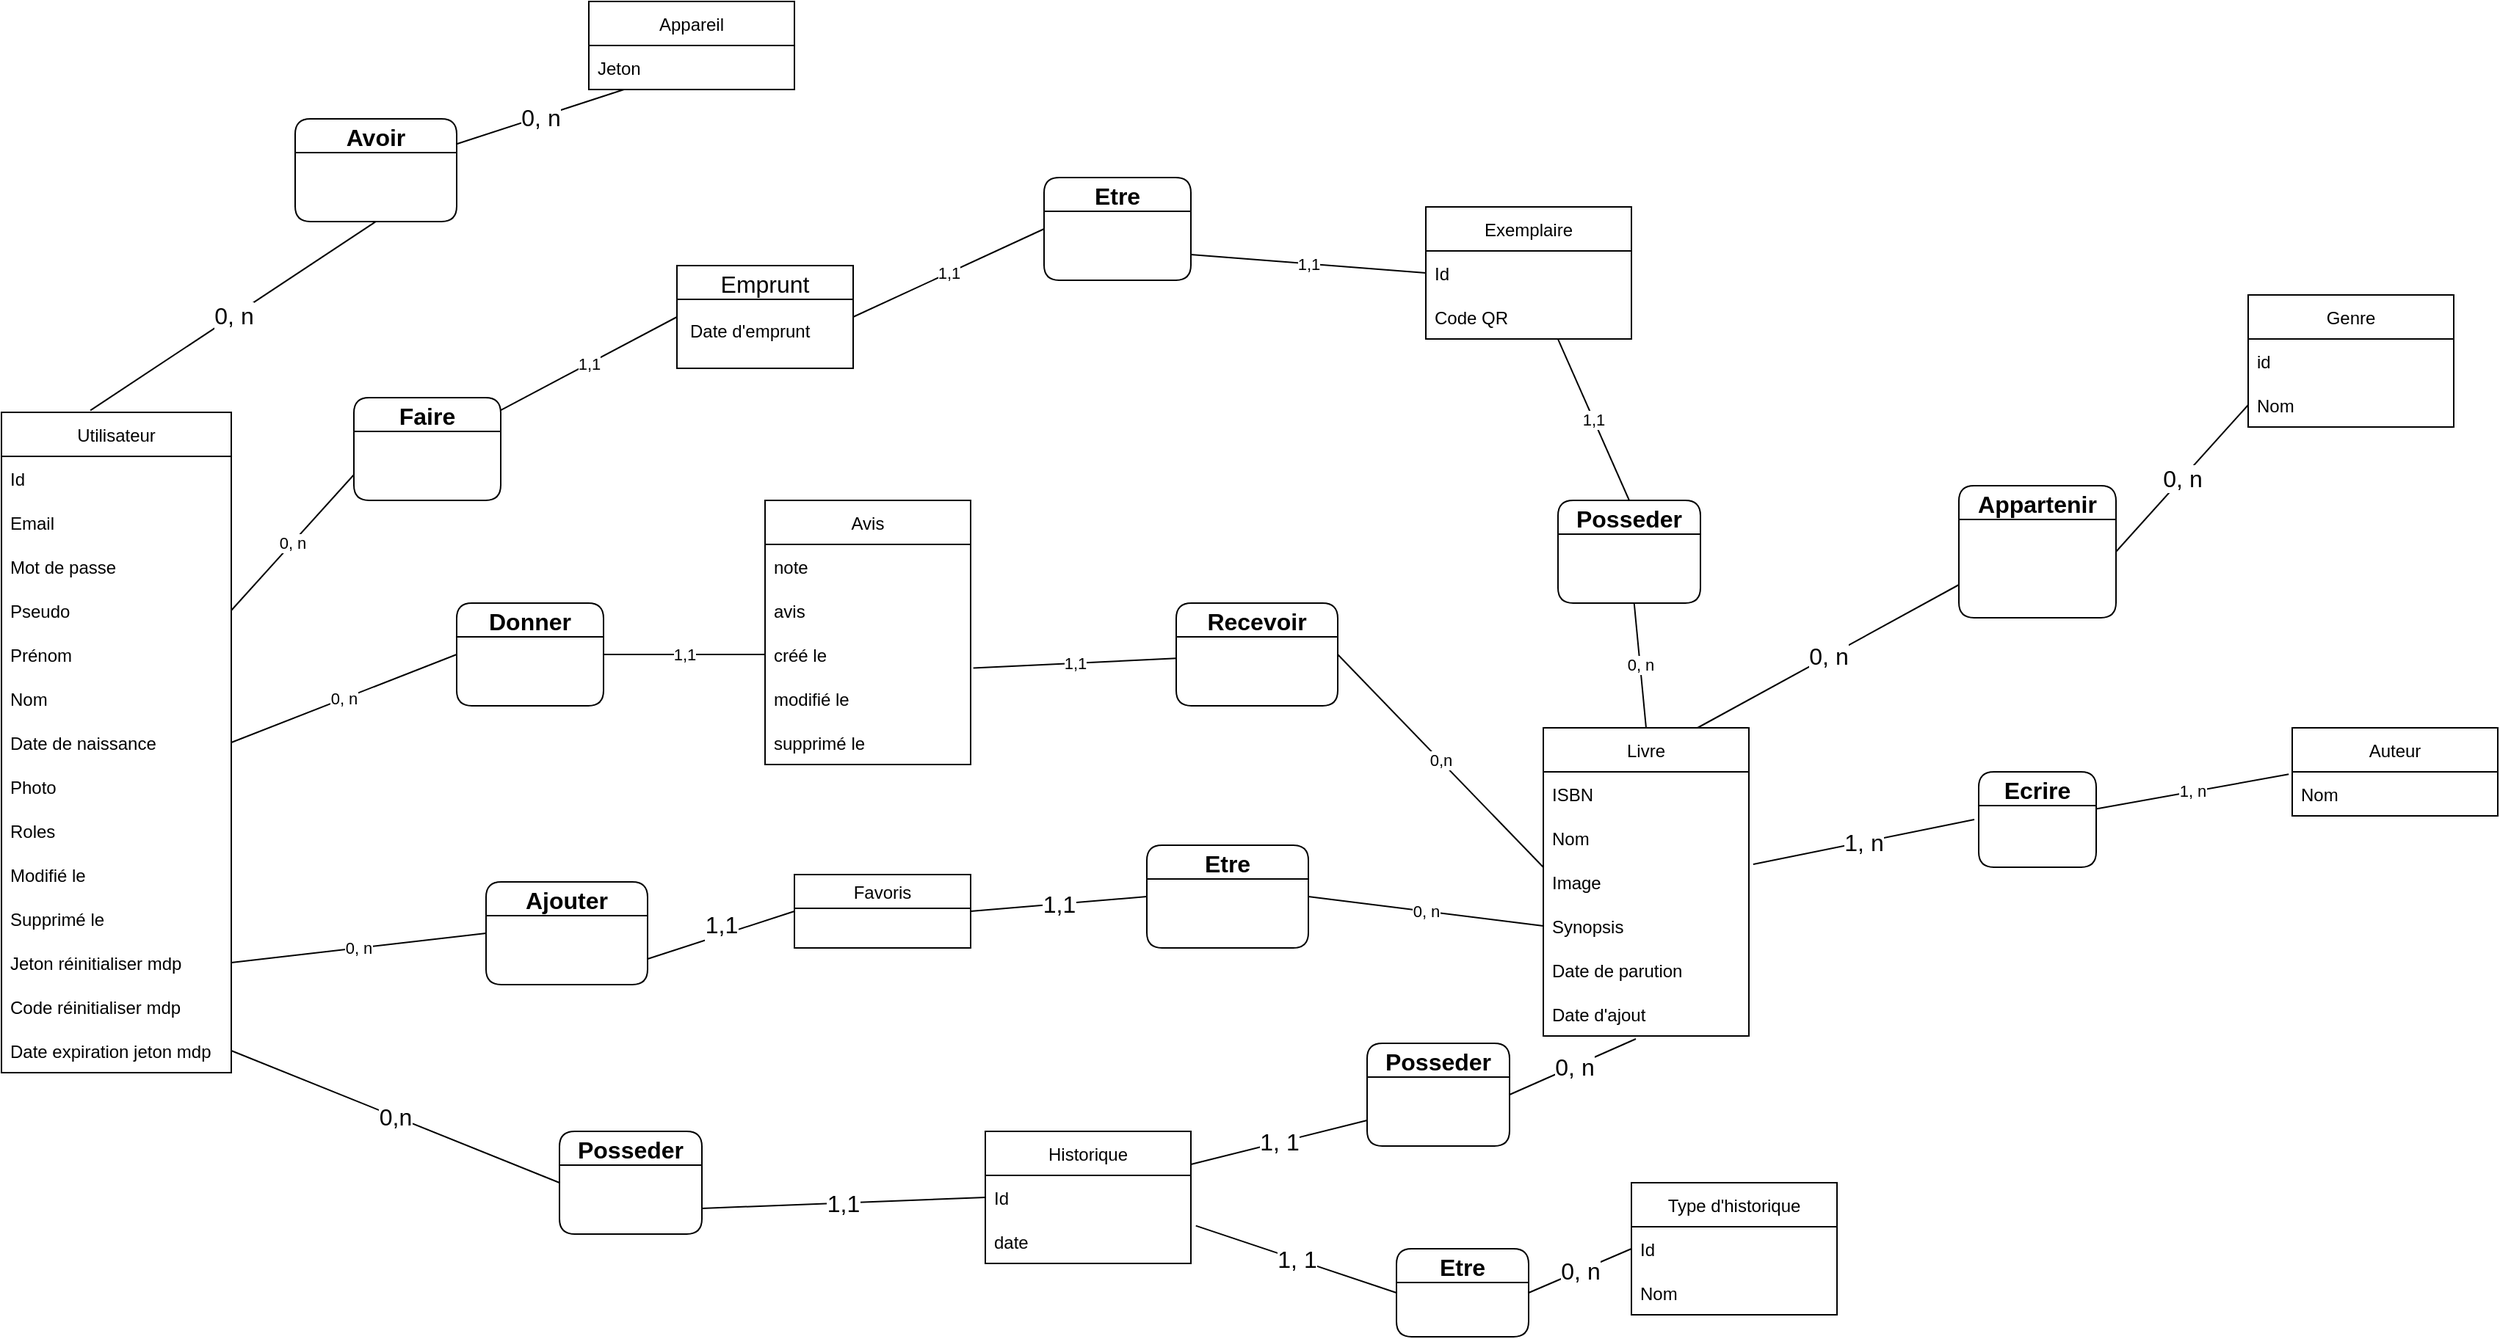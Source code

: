 <mxfile version="20.2.0" type="github">
  <diagram id="dv-ZWWxis_PRo5Uor3_I" name="Page-1">
    <mxGraphModel dx="4080" dy="1308" grid="1" gridSize="10" guides="1" tooltips="1" connect="1" arrows="1" fold="1" page="1" pageScale="1" pageWidth="827" pageHeight="1169" math="0" shadow="0">
      <root>
        <mxCell id="0" />
        <mxCell id="1" parent="0" />
        <mxCell id="2o7B3H9-to9zMrX0VSLG-1" value="Genre" style="swimlane;fontStyle=0;childLayout=stackLayout;horizontal=1;startSize=30;horizontalStack=0;resizeParent=1;resizeParentMax=0;resizeLast=0;collapsible=1;marginBottom=0;" parent="1" vertex="1">
          <mxGeometry x="-60" y="290" width="140" height="90" as="geometry" />
        </mxCell>
        <mxCell id="2o7B3H9-to9zMrX0VSLG-2" value="id " style="text;strokeColor=none;fillColor=none;align=left;verticalAlign=middle;spacingLeft=4;spacingRight=4;overflow=hidden;points=[[0,0.5],[1,0.5]];portConstraint=eastwest;rotatable=0;" parent="2o7B3H9-to9zMrX0VSLG-1" vertex="1">
          <mxGeometry y="30" width="140" height="30" as="geometry" />
        </mxCell>
        <mxCell id="T_h6vyVEXScnmZl6wbG_-13" value="Nom" style="text;strokeColor=none;fillColor=none;align=left;verticalAlign=middle;spacingLeft=4;spacingRight=4;overflow=hidden;points=[[0,0.5],[1,0.5]];portConstraint=eastwest;rotatable=0;" parent="2o7B3H9-to9zMrX0VSLG-1" vertex="1">
          <mxGeometry y="60" width="140" height="30" as="geometry" />
        </mxCell>
        <mxCell id="2o7B3H9-to9zMrX0VSLG-114" value="0, n" style="edgeStyle=none;rounded=0;orthogonalLoop=1;jettySize=auto;html=1;exitX=0.75;exitY=0;exitDx=0;exitDy=0;entryX=0;entryY=0.75;entryDx=0;entryDy=0;fontSize=16;endArrow=none;endFill=0;" parent="1" source="2o7B3H9-to9zMrX0VSLG-17" target="2o7B3H9-to9zMrX0VSLG-121" edge="1">
          <mxGeometry relative="1" as="geometry">
            <mxPoint x="-526.68" y="449.88" as="targetPoint" />
          </mxGeometry>
        </mxCell>
        <mxCell id="imn4gwWMJBnye5NbTFSh-4" value="1, n" style="rounded=0;orthogonalLoop=1;jettySize=auto;html=1;exitX=1.021;exitY=0.1;exitDx=0;exitDy=0;endArrow=none;endFill=0;entryX=0;entryY=0.5;entryDx=0;entryDy=0;fontSize=16;exitPerimeter=0;" parent="1" source="2o7B3H9-to9zMrX0VSLG-20" edge="1">
          <mxGeometry relative="1" as="geometry">
            <mxPoint x="-246.5" y="647.5" as="targetPoint" />
            <mxPoint x="-393" y="675" as="sourcePoint" />
            <Array as="points" />
          </mxGeometry>
        </mxCell>
        <mxCell id="2o7B3H9-to9zMrX0VSLG-17" value="Livre" style="swimlane;fontStyle=0;childLayout=stackLayout;horizontal=1;startSize=30;horizontalStack=0;resizeParent=1;resizeParentMax=0;resizeLast=0;collapsible=1;marginBottom=0;" parent="1" vertex="1">
          <mxGeometry x="-540" y="585" width="140" height="210" as="geometry" />
        </mxCell>
        <mxCell id="2o7B3H9-to9zMrX0VSLG-18" value="ISBN" style="text;strokeColor=none;fillColor=none;align=left;verticalAlign=middle;spacingLeft=4;spacingRight=4;overflow=hidden;points=[[0,0.5],[1,0.5]];portConstraint=eastwest;rotatable=0;" parent="2o7B3H9-to9zMrX0VSLG-17" vertex="1">
          <mxGeometry y="30" width="140" height="30" as="geometry" />
        </mxCell>
        <mxCell id="2o7B3H9-to9zMrX0VSLG-19" value="Nom" style="text;strokeColor=none;fillColor=none;align=left;verticalAlign=middle;spacingLeft=4;spacingRight=4;overflow=hidden;points=[[0,0.5],[1,0.5]];portConstraint=eastwest;rotatable=0;" parent="2o7B3H9-to9zMrX0VSLG-17" vertex="1">
          <mxGeometry y="60" width="140" height="30" as="geometry" />
        </mxCell>
        <mxCell id="2o7B3H9-to9zMrX0VSLG-20" value="Image" style="text;strokeColor=none;fillColor=none;align=left;verticalAlign=middle;spacingLeft=4;spacingRight=4;overflow=hidden;points=[[0,0.5],[1,0.5]];portConstraint=eastwest;rotatable=0;" parent="2o7B3H9-to9zMrX0VSLG-17" vertex="1">
          <mxGeometry y="90" width="140" height="30" as="geometry" />
        </mxCell>
        <mxCell id="T_h6vyVEXScnmZl6wbG_-3" value="Synopsis" style="text;strokeColor=none;fillColor=none;align=left;verticalAlign=middle;spacingLeft=4;spacingRight=4;overflow=hidden;points=[[0,0.5],[1,0.5]];portConstraint=eastwest;rotatable=0;" parent="2o7B3H9-to9zMrX0VSLG-17" vertex="1">
          <mxGeometry y="120" width="140" height="30" as="geometry" />
        </mxCell>
        <mxCell id="wGR3uw71bkjKP6_LWyjd-6" value="Date de parution" style="text;strokeColor=none;fillColor=none;align=left;verticalAlign=middle;spacingLeft=4;spacingRight=4;overflow=hidden;points=[[0,0.5],[1,0.5]];portConstraint=eastwest;rotatable=0;" parent="2o7B3H9-to9zMrX0VSLG-17" vertex="1">
          <mxGeometry y="150" width="140" height="30" as="geometry" />
        </mxCell>
        <mxCell id="imn4gwWMJBnye5NbTFSh-40" value="Date d&#39;ajout" style="text;strokeColor=none;fillColor=none;align=left;verticalAlign=middle;spacingLeft=4;spacingRight=4;overflow=hidden;points=[[0,0.5],[1,0.5]];portConstraint=eastwest;rotatable=0;" parent="2o7B3H9-to9zMrX0VSLG-17" vertex="1">
          <mxGeometry y="180" width="140" height="30" as="geometry" />
        </mxCell>
        <mxCell id="2o7B3H9-to9zMrX0VSLG-95" value="0, n" style="edgeStyle=none;rounded=0;orthogonalLoop=1;jettySize=auto;html=1;fontSize=16;endArrow=none;endFill=0;exitX=0.387;exitY=-0.003;exitDx=0;exitDy=0;exitPerimeter=0;entryX=0.5;entryY=1;entryDx=0;entryDy=0;" parent="1" source="2o7B3H9-to9zMrX0VSLG-25" target="2o7B3H9-to9zMrX0VSLG-126" edge="1">
          <mxGeometry relative="1" as="geometry">
            <mxPoint x="-1133" y="280" as="targetPoint" />
          </mxGeometry>
        </mxCell>
        <mxCell id="2o7B3H9-to9zMrX0VSLG-25" value="Utilisateur" style="swimlane;fontStyle=0;childLayout=stackLayout;horizontal=1;startSize=30;horizontalStack=0;resizeParent=1;resizeParentMax=0;resizeLast=0;collapsible=1;marginBottom=0;" parent="1" vertex="1">
          <mxGeometry x="-1590" y="370" width="156.5" height="450" as="geometry" />
        </mxCell>
        <mxCell id="2o7B3H9-to9zMrX0VSLG-26" value="Id" style="text;strokeColor=none;fillColor=none;align=left;verticalAlign=middle;spacingLeft=4;spacingRight=4;overflow=hidden;points=[[0,0.5],[1,0.5]];portConstraint=eastwest;rotatable=0;" parent="2o7B3H9-to9zMrX0VSLG-25" vertex="1">
          <mxGeometry y="30" width="156.5" height="30" as="geometry" />
        </mxCell>
        <mxCell id="2o7B3H9-to9zMrX0VSLG-27" value="Email" style="text;strokeColor=none;fillColor=none;align=left;verticalAlign=middle;spacingLeft=4;spacingRight=4;overflow=hidden;points=[[0,0.5],[1,0.5]];portConstraint=eastwest;rotatable=0;" parent="2o7B3H9-to9zMrX0VSLG-25" vertex="1">
          <mxGeometry y="60" width="156.5" height="30" as="geometry" />
        </mxCell>
        <mxCell id="2o7B3H9-to9zMrX0VSLG-28" value="Mot de passe" style="text;strokeColor=none;fillColor=none;align=left;verticalAlign=middle;spacingLeft=4;spacingRight=4;overflow=hidden;points=[[0,0.5],[1,0.5]];portConstraint=eastwest;rotatable=0;" parent="2o7B3H9-to9zMrX0VSLG-25" vertex="1">
          <mxGeometry y="90" width="156.5" height="30" as="geometry" />
        </mxCell>
        <mxCell id="2o7B3H9-to9zMrX0VSLG-71" value="Pseudo" style="text;strokeColor=none;fillColor=none;align=left;verticalAlign=middle;spacingLeft=4;spacingRight=4;overflow=hidden;points=[[0,0.5],[1,0.5]];portConstraint=eastwest;rotatable=0;" parent="2o7B3H9-to9zMrX0VSLG-25" vertex="1">
          <mxGeometry y="120" width="156.5" height="30" as="geometry" />
        </mxCell>
        <mxCell id="2o7B3H9-to9zMrX0VSLG-72" value="Prénom" style="text;strokeColor=none;fillColor=none;align=left;verticalAlign=middle;spacingLeft=4;spacingRight=4;overflow=hidden;points=[[0,0.5],[1,0.5]];portConstraint=eastwest;rotatable=0;" parent="2o7B3H9-to9zMrX0VSLG-25" vertex="1">
          <mxGeometry y="150" width="156.5" height="30" as="geometry" />
        </mxCell>
        <mxCell id="2o7B3H9-to9zMrX0VSLG-73" value="Nom" style="text;strokeColor=none;fillColor=none;align=left;verticalAlign=middle;spacingLeft=4;spacingRight=4;overflow=hidden;points=[[0,0.5],[1,0.5]];portConstraint=eastwest;rotatable=0;" parent="2o7B3H9-to9zMrX0VSLG-25" vertex="1">
          <mxGeometry y="180" width="156.5" height="30" as="geometry" />
        </mxCell>
        <mxCell id="2o7B3H9-to9zMrX0VSLG-74" value="Date de naissance" style="text;strokeColor=none;fillColor=none;align=left;verticalAlign=middle;spacingLeft=4;spacingRight=4;overflow=hidden;points=[[0,0.5],[1,0.5]];portConstraint=eastwest;rotatable=0;" parent="2o7B3H9-to9zMrX0VSLG-25" vertex="1">
          <mxGeometry y="210" width="156.5" height="30" as="geometry" />
        </mxCell>
        <mxCell id="2o7B3H9-to9zMrX0VSLG-75" value="Photo" style="text;strokeColor=none;fillColor=none;align=left;verticalAlign=middle;spacingLeft=4;spacingRight=4;overflow=hidden;points=[[0,0.5],[1,0.5]];portConstraint=eastwest;rotatable=0;" parent="2o7B3H9-to9zMrX0VSLG-25" vertex="1">
          <mxGeometry y="240" width="156.5" height="30" as="geometry" />
        </mxCell>
        <mxCell id="2o7B3H9-to9zMrX0VSLG-76" value="Roles" style="text;strokeColor=none;fillColor=none;align=left;verticalAlign=middle;spacingLeft=4;spacingRight=4;overflow=hidden;points=[[0,0.5],[1,0.5]];portConstraint=eastwest;rotatable=0;" parent="2o7B3H9-to9zMrX0VSLG-25" vertex="1">
          <mxGeometry y="270" width="156.5" height="30" as="geometry" />
        </mxCell>
        <mxCell id="2o7B3H9-to9zMrX0VSLG-77" value="Modifié le" style="text;strokeColor=none;fillColor=none;align=left;verticalAlign=middle;spacingLeft=4;spacingRight=4;overflow=hidden;points=[[0,0.5],[1,0.5]];portConstraint=eastwest;rotatable=0;" parent="2o7B3H9-to9zMrX0VSLG-25" vertex="1">
          <mxGeometry y="300" width="156.5" height="30" as="geometry" />
        </mxCell>
        <mxCell id="2o7B3H9-to9zMrX0VSLG-78" value="Supprimé le" style="text;strokeColor=none;fillColor=none;align=left;verticalAlign=middle;spacingLeft=4;spacingRight=4;overflow=hidden;points=[[0,0.5],[1,0.5]];portConstraint=eastwest;rotatable=0;" parent="2o7B3H9-to9zMrX0VSLG-25" vertex="1">
          <mxGeometry y="330" width="156.5" height="30" as="geometry" />
        </mxCell>
        <mxCell id="2o7B3H9-to9zMrX0VSLG-79" value="Jeton réinitialiser mdp" style="text;strokeColor=none;fillColor=none;align=left;verticalAlign=middle;spacingLeft=4;spacingRight=4;overflow=hidden;points=[[0,0.5],[1,0.5]];portConstraint=eastwest;rotatable=0;" parent="2o7B3H9-to9zMrX0VSLG-25" vertex="1">
          <mxGeometry y="360" width="156.5" height="30" as="geometry" />
        </mxCell>
        <mxCell id="2o7B3H9-to9zMrX0VSLG-80" value="Code réinitialiser mdp" style="text;strokeColor=none;fillColor=none;align=left;verticalAlign=middle;spacingLeft=4;spacingRight=4;overflow=hidden;points=[[0,0.5],[1,0.5]];portConstraint=eastwest;rotatable=0;" parent="2o7B3H9-to9zMrX0VSLG-25" vertex="1">
          <mxGeometry y="390" width="156.5" height="30" as="geometry" />
        </mxCell>
        <mxCell id="T_h6vyVEXScnmZl6wbG_-9" value="Date expiration jeton mdp" style="text;strokeColor=none;fillColor=none;align=left;verticalAlign=middle;spacingLeft=4;spacingRight=4;overflow=hidden;points=[[0,0.5],[1,0.5]];portConstraint=eastwest;rotatable=0;" parent="2o7B3H9-to9zMrX0VSLG-25" vertex="1">
          <mxGeometry y="420" width="156.5" height="30" as="geometry" />
        </mxCell>
        <mxCell id="2o7B3H9-to9zMrX0VSLG-87" value="0, n" style="edgeStyle=none;rounded=0;orthogonalLoop=1;jettySize=auto;html=1;exitX=0;exitY=0.5;exitDx=0;exitDy=0;fontSize=16;endArrow=none;endFill=0;entryX=1;entryY=0.5;entryDx=0;entryDy=0;" parent="1" source="2o7B3H9-to9zMrX0VSLG-34" target="2o7B3H9-to9zMrX0VSLG-123" edge="1">
          <mxGeometry relative="1" as="geometry">
            <mxPoint x="-240" y="846" as="targetPoint" />
          </mxGeometry>
        </mxCell>
        <mxCell id="2o7B3H9-to9zMrX0VSLG-33" value="Type d&#39;historique" style="swimlane;fontStyle=0;childLayout=stackLayout;horizontal=1;startSize=30;horizontalStack=0;resizeParent=1;resizeParentMax=0;resizeLast=0;collapsible=1;marginBottom=0;" parent="1" vertex="1">
          <mxGeometry x="-480" y="895" width="140" height="90" as="geometry" />
        </mxCell>
        <mxCell id="2o7B3H9-to9zMrX0VSLG-34" value="Id" style="text;strokeColor=none;fillColor=none;align=left;verticalAlign=middle;spacingLeft=4;spacingRight=4;overflow=hidden;points=[[0,0.5],[1,0.5]];portConstraint=eastwest;rotatable=0;" parent="2o7B3H9-to9zMrX0VSLG-33" vertex="1">
          <mxGeometry y="30" width="140" height="30" as="geometry" />
        </mxCell>
        <mxCell id="T_h6vyVEXScnmZl6wbG_-1" value="Nom" style="text;strokeColor=none;fillColor=none;align=left;verticalAlign=middle;spacingLeft=4;spacingRight=4;overflow=hidden;points=[[0,0.5],[1,0.5]];portConstraint=eastwest;rotatable=0;" parent="2o7B3H9-to9zMrX0VSLG-33" vertex="1">
          <mxGeometry y="60" width="140" height="30" as="geometry" />
        </mxCell>
        <mxCell id="2o7B3H9-to9zMrX0VSLG-113" value="1, 1" style="edgeStyle=none;rounded=0;orthogonalLoop=1;jettySize=auto;html=1;exitX=1;exitY=0.25;exitDx=0;exitDy=0;fontSize=16;endArrow=none;endFill=0;entryX=0;entryY=0.75;entryDx=0;entryDy=0;" parent="1" source="2o7B3H9-to9zMrX0VSLG-37" target="2o7B3H9-to9zMrX0VSLG-122" edge="1">
          <mxGeometry relative="1" as="geometry">
            <mxPoint x="-370" y="910" as="targetPoint" />
          </mxGeometry>
        </mxCell>
        <mxCell id="2o7B3H9-to9zMrX0VSLG-37" value="Historique" style="swimlane;fontStyle=0;childLayout=stackLayout;horizontal=1;startSize=30;horizontalStack=0;resizeParent=1;resizeParentMax=0;resizeLast=0;collapsible=1;marginBottom=0;" parent="1" vertex="1">
          <mxGeometry x="-920" y="860" width="140" height="90" as="geometry" />
        </mxCell>
        <mxCell id="2o7B3H9-to9zMrX0VSLG-38" value="Id" style="text;strokeColor=none;fillColor=none;align=left;verticalAlign=middle;spacingLeft=4;spacingRight=4;overflow=hidden;points=[[0,0.5],[1,0.5]];portConstraint=eastwest;rotatable=0;" parent="2o7B3H9-to9zMrX0VSLG-37" vertex="1">
          <mxGeometry y="30" width="140" height="30" as="geometry" />
        </mxCell>
        <mxCell id="T_h6vyVEXScnmZl6wbG_-2" value="date    " style="text;strokeColor=none;fillColor=none;align=left;verticalAlign=middle;spacingLeft=4;spacingRight=4;overflow=hidden;points=[[0,0.5],[1,0.5]];portConstraint=eastwest;rotatable=0;" parent="2o7B3H9-to9zMrX0VSLG-37" vertex="1">
          <mxGeometry y="60" width="140" height="30" as="geometry" />
        </mxCell>
        <mxCell id="2o7B3H9-to9zMrX0VSLG-49" value="Exemplaire" style="swimlane;fontStyle=0;childLayout=stackLayout;horizontal=1;startSize=30;horizontalStack=0;resizeParent=1;resizeParentMax=0;resizeLast=0;collapsible=1;marginBottom=0;" parent="1" vertex="1">
          <mxGeometry x="-620" y="230" width="140" height="90" as="geometry" />
        </mxCell>
        <mxCell id="2o7B3H9-to9zMrX0VSLG-50" value="Id" style="text;strokeColor=none;fillColor=none;align=left;verticalAlign=middle;spacingLeft=4;spacingRight=4;overflow=hidden;points=[[0,0.5],[1,0.5]];portConstraint=eastwest;rotatable=0;" parent="2o7B3H9-to9zMrX0VSLG-49" vertex="1">
          <mxGeometry y="30" width="140" height="30" as="geometry" />
        </mxCell>
        <mxCell id="T_h6vyVEXScnmZl6wbG_-4" value="Code QR" style="text;strokeColor=none;fillColor=none;align=left;verticalAlign=middle;spacingLeft=4;spacingRight=4;overflow=hidden;points=[[0,0.5],[1,0.5]];portConstraint=eastwest;rotatable=0;" parent="2o7B3H9-to9zMrX0VSLG-49" vertex="1">
          <mxGeometry y="60" width="140" height="30" as="geometry" />
        </mxCell>
        <mxCell id="2o7B3H9-to9zMrX0VSLG-57" value="Appareil" style="swimlane;fontStyle=0;childLayout=stackLayout;horizontal=1;startSize=30;horizontalStack=0;resizeParent=1;resizeParentMax=0;resizeLast=0;collapsible=1;marginBottom=0;" parent="1" vertex="1">
          <mxGeometry x="-1190" y="90" width="140" height="60" as="geometry" />
        </mxCell>
        <mxCell id="T_h6vyVEXScnmZl6wbG_-14" value="Jeton" style="text;strokeColor=none;fillColor=none;align=left;verticalAlign=middle;spacingLeft=4;spacingRight=4;overflow=hidden;points=[[0,0.5],[1,0.5]];portConstraint=eastwest;rotatable=0;" parent="2o7B3H9-to9zMrX0VSLG-57" vertex="1">
          <mxGeometry y="30" width="140" height="30" as="geometry" />
        </mxCell>
        <mxCell id="2o7B3H9-to9zMrX0VSLG-88" value="1, 1" style="edgeStyle=none;rounded=0;orthogonalLoop=1;jettySize=auto;html=1;exitX=0;exitY=0.5;exitDx=0;exitDy=0;entryX=1.024;entryY=0.143;entryDx=0;entryDy=0;fontSize=16;endArrow=none;endFill=0;entryPerimeter=0;" parent="1" source="2o7B3H9-to9zMrX0VSLG-123" target="T_h6vyVEXScnmZl6wbG_-2" edge="1">
          <mxGeometry relative="1" as="geometry">
            <mxPoint x="10" y="810" as="sourcePoint" />
          </mxGeometry>
        </mxCell>
        <mxCell id="2o7B3H9-to9zMrX0VSLG-115" value="0, n" style="edgeStyle=none;rounded=0;orthogonalLoop=1;jettySize=auto;html=1;fontSize=16;endArrow=none;endFill=0;exitX=1;exitY=0.5;exitDx=0;exitDy=0;entryX=0;entryY=0.5;entryDx=0;entryDy=0;" parent="1" source="2o7B3H9-to9zMrX0VSLG-121" target="T_h6vyVEXScnmZl6wbG_-13" edge="1">
          <mxGeometry relative="1" as="geometry">
            <mxPoint x="-540.775" y="330" as="sourcePoint" />
            <mxPoint x="-540" y="270" as="targetPoint" />
          </mxGeometry>
        </mxCell>
        <mxCell id="2o7B3H9-to9zMrX0VSLG-109" style="edgeStyle=none;rounded=0;orthogonalLoop=1;jettySize=auto;html=1;fontSize=16;endArrow=none;endFill=0;exitX=1;exitY=0.5;exitDx=0;exitDy=0;entryX=0.45;entryY=1.067;entryDx=0;entryDy=0;entryPerimeter=0;" parent="1" source="2o7B3H9-to9zMrX0VSLG-122" target="imn4gwWMJBnye5NbTFSh-40" edge="1">
          <mxGeometry relative="1" as="geometry">
            <mxPoint x="-464.529" y="820" as="sourcePoint" />
          </mxGeometry>
        </mxCell>
        <mxCell id="2o7B3H9-to9zMrX0VSLG-151" value="0, n" style="edgeLabel;html=1;align=center;verticalAlign=middle;resizable=0;points=[];fontSize=16;" parent="2o7B3H9-to9zMrX0VSLG-109" vertex="1" connectable="0">
          <mxGeometry x="0.016" relative="1" as="geometry">
            <mxPoint as="offset" />
          </mxGeometry>
        </mxCell>
        <mxCell id="2o7B3H9-to9zMrX0VSLG-121" value="Appartenir" style="swimlane;rounded=1;fontSize=16;startSize=23;" parent="1" vertex="1">
          <mxGeometry x="-257" y="420" width="107" height="90" as="geometry" />
        </mxCell>
        <mxCell id="2o7B3H9-to9zMrX0VSLG-122" value="Posseder" style="swimlane;rounded=1;fontSize=16;startSize=23;" parent="1" vertex="1">
          <mxGeometry x="-660" y="800" width="97" height="70" as="geometry" />
        </mxCell>
        <mxCell id="2o7B3H9-to9zMrX0VSLG-123" value="Etre" style="swimlane;rounded=1;fontSize=16;startSize=23;" parent="1" vertex="1">
          <mxGeometry x="-640" y="940" width="90" height="60" as="geometry" />
        </mxCell>
        <mxCell id="2o7B3H9-to9zMrX0VSLG-150" value="0, n" style="edgeStyle=none;rounded=0;orthogonalLoop=1;jettySize=auto;html=1;fontSize=16;endArrow=none;endFill=0;" parent="1" source="2o7B3H9-to9zMrX0VSLG-126" target="T_h6vyVEXScnmZl6wbG_-14" edge="1">
          <mxGeometry relative="1" as="geometry">
            <mxPoint x="490" y="460" as="targetPoint" />
          </mxGeometry>
        </mxCell>
        <mxCell id="2o7B3H9-to9zMrX0VSLG-126" value="Avoir" style="swimlane;rounded=1;fontSize=16;startSize=23;" parent="1" vertex="1">
          <mxGeometry x="-1390" y="170" width="110" height="70" as="geometry" />
        </mxCell>
        <mxCell id="2o7B3H9-to9zMrX0VSLG-128" value="Emprunt" style="swimlane;rounded=0;fontSize=16;startSize=23;fontStyle=0" parent="1" vertex="1">
          <mxGeometry x="-1130" y="270" width="120" height="70" as="geometry" />
        </mxCell>
        <mxCell id="2o7B3H9-to9zMrX0VSLG-132" value="Date d&#39;emprunt" style="text;html=1;align=left;verticalAlign=middle;resizable=0;points=[];autosize=1;strokeColor=none;fillColor=none;fontSize=12;" parent="2o7B3H9-to9zMrX0VSLG-128" vertex="1">
          <mxGeometry x="7" y="30" width="110" height="30" as="geometry" />
        </mxCell>
        <mxCell id="imn4gwWMJBnye5NbTFSh-31" value="&lt;font style=&quot;font-size: 16px;&quot;&gt;1,1&lt;/font&gt;" style="edgeStyle=none;rounded=0;orthogonalLoop=1;jettySize=auto;html=1;exitX=1;exitY=0.5;exitDx=0;exitDy=0;entryX=0;entryY=0.5;entryDx=0;entryDy=0;endArrow=none;endFill=0;" parent="1" source="2o7B3H9-to9zMrX0VSLG-137" target="imn4gwWMJBnye5NbTFSh-25" edge="1">
          <mxGeometry relative="1" as="geometry" />
        </mxCell>
        <mxCell id="2o7B3H9-to9zMrX0VSLG-137" value="Favoris" style="swimlane;rounded=0;fontSize=12;startSize=23;fontStyle=0" parent="1" vertex="1">
          <mxGeometry x="-1050" y="685" width="120" height="50" as="geometry" />
        </mxCell>
        <mxCell id="2o7B3H9-to9zMrX0VSLG-141" value="Avis" style="swimlane;fontStyle=0;childLayout=stackLayout;horizontal=1;startSize=30;horizontalStack=0;resizeParent=1;resizeParentMax=0;resizeLast=0;collapsible=1;marginBottom=0;rounded=0;fontSize=12;fontColor=default;" parent="1" vertex="1">
          <mxGeometry x="-1070" y="430" width="140" height="180" as="geometry" />
        </mxCell>
        <mxCell id="2o7B3H9-to9zMrX0VSLG-142" value="note" style="text;strokeColor=none;fillColor=none;align=left;verticalAlign=middle;spacingLeft=4;spacingRight=4;overflow=hidden;points=[[0,0.5],[1,0.5]];portConstraint=eastwest;rotatable=0;" parent="2o7B3H9-to9zMrX0VSLG-141" vertex="1">
          <mxGeometry y="30" width="140" height="30" as="geometry" />
        </mxCell>
        <mxCell id="2o7B3H9-to9zMrX0VSLG-143" value="avis " style="text;strokeColor=none;fillColor=none;align=left;verticalAlign=middle;spacingLeft=4;spacingRight=4;overflow=hidden;points=[[0,0.5],[1,0.5]];portConstraint=eastwest;rotatable=0;" parent="2o7B3H9-to9zMrX0VSLG-141" vertex="1">
          <mxGeometry y="60" width="140" height="30" as="geometry" />
        </mxCell>
        <mxCell id="2o7B3H9-to9zMrX0VSLG-144" value="créé le" style="text;strokeColor=none;fillColor=none;align=left;verticalAlign=middle;spacingLeft=4;spacingRight=4;overflow=hidden;points=[[0,0.5],[1,0.5]];portConstraint=eastwest;rotatable=0;" parent="2o7B3H9-to9zMrX0VSLG-141" vertex="1">
          <mxGeometry y="90" width="140" height="30" as="geometry" />
        </mxCell>
        <mxCell id="2o7B3H9-to9zMrX0VSLG-145" value="modifié le" style="text;strokeColor=none;fillColor=none;align=left;verticalAlign=middle;spacingLeft=4;spacingRight=4;overflow=hidden;points=[[0,0.5],[1,0.5]];portConstraint=eastwest;rotatable=0;" parent="2o7B3H9-to9zMrX0VSLG-141" vertex="1">
          <mxGeometry y="120" width="140" height="30" as="geometry" />
        </mxCell>
        <mxCell id="2o7B3H9-to9zMrX0VSLG-146" value="supprimé le" style="text;strokeColor=none;fillColor=none;align=left;verticalAlign=middle;spacingLeft=4;spacingRight=4;overflow=hidden;points=[[0,0.5],[1,0.5]];portConstraint=eastwest;rotatable=0;" parent="2o7B3H9-to9zMrX0VSLG-141" vertex="1">
          <mxGeometry y="150" width="140" height="30" as="geometry" />
        </mxCell>
        <mxCell id="wGR3uw71bkjKP6_LWyjd-1" value="Auteur" style="swimlane;fontStyle=0;childLayout=stackLayout;horizontal=1;startSize=30;horizontalStack=0;resizeParent=1;resizeParentMax=0;resizeLast=0;collapsible=1;marginBottom=0;" parent="1" vertex="1">
          <mxGeometry x="-30" y="585" width="140" height="60" as="geometry" />
        </mxCell>
        <mxCell id="wGR3uw71bkjKP6_LWyjd-2" value="Nom" style="text;strokeColor=none;fillColor=none;align=left;verticalAlign=middle;spacingLeft=4;spacingRight=4;overflow=hidden;points=[[0,0.5],[1,0.5]];portConstraint=eastwest;rotatable=0;" parent="wGR3uw71bkjKP6_LWyjd-1" vertex="1">
          <mxGeometry y="30" width="140" height="30" as="geometry" />
        </mxCell>
        <mxCell id="imn4gwWMJBnye5NbTFSh-6" value="1, n" style="edgeStyle=none;rounded=0;orthogonalLoop=1;jettySize=auto;html=1;entryX=-0.017;entryY=0.055;entryDx=0;entryDy=0;entryPerimeter=0;endArrow=none;endFill=0;" parent="1" source="wGR3uw71bkjKP6_LWyjd-12" target="wGR3uw71bkjKP6_LWyjd-2" edge="1">
          <mxGeometry relative="1" as="geometry" />
        </mxCell>
        <mxCell id="wGR3uw71bkjKP6_LWyjd-12" value="Ecrire" style="swimlane;rounded=1;fontSize=16;startSize=23;" parent="1" vertex="1">
          <mxGeometry x="-243.5" y="615" width="80" height="65" as="geometry" />
        </mxCell>
        <mxCell id="imn4gwWMJBnye5NbTFSh-12" value="&#xa;&lt;font style=&quot;font-size: 16px;&quot;&gt;1,1&lt;/font&gt;&#xa;&#xa;" style="edgeStyle=none;rounded=0;orthogonalLoop=1;jettySize=auto;html=1;exitX=1;exitY=0.75;exitDx=0;exitDy=0;entryX=0;entryY=0.5;entryDx=0;entryDy=0;endArrow=none;endFill=0;" parent="1" source="imn4gwWMJBnye5NbTFSh-10" target="2o7B3H9-to9zMrX0VSLG-137" edge="1">
          <mxGeometry relative="1" as="geometry" />
        </mxCell>
        <mxCell id="imn4gwWMJBnye5NbTFSh-10" value="Ajouter" style="swimlane;rounded=1;fontSize=16;startSize=23;" parent="1" vertex="1">
          <mxGeometry x="-1260" y="690" width="110" height="70" as="geometry" />
        </mxCell>
        <mxCell id="imn4gwWMJBnye5NbTFSh-11" value="0, n" style="edgeStyle=none;rounded=0;orthogonalLoop=1;jettySize=auto;html=1;exitX=1;exitY=0.5;exitDx=0;exitDy=0;entryX=0;entryY=0.5;entryDx=0;entryDy=0;endArrow=none;endFill=0;" parent="1" source="2o7B3H9-to9zMrX0VSLG-79" target="imn4gwWMJBnye5NbTFSh-10" edge="1">
          <mxGeometry relative="1" as="geometry" />
        </mxCell>
        <mxCell id="imn4gwWMJBnye5NbTFSh-22" value="1,1" style="edgeStyle=none;rounded=0;orthogonalLoop=1;jettySize=auto;html=1;entryX=1.013;entryY=0.81;entryDx=0;entryDy=0;entryPerimeter=0;endArrow=none;endFill=0;" parent="1" source="imn4gwWMJBnye5NbTFSh-13" target="2o7B3H9-to9zMrX0VSLG-144" edge="1">
          <mxGeometry relative="1" as="geometry" />
        </mxCell>
        <mxCell id="imn4gwWMJBnye5NbTFSh-13" value="Recevoir" style="swimlane;rounded=1;fontSize=16;startSize=23;" parent="1" vertex="1">
          <mxGeometry x="-790" y="500" width="110" height="70" as="geometry" />
        </mxCell>
        <mxCell id="imn4gwWMJBnye5NbTFSh-18" value="1,1" style="edgeStyle=none;rounded=0;orthogonalLoop=1;jettySize=auto;html=1;exitX=1;exitY=0.5;exitDx=0;exitDy=0;entryX=0;entryY=0.5;entryDx=0;entryDy=0;endArrow=none;endFill=0;" parent="1" source="imn4gwWMJBnye5NbTFSh-16" target="2o7B3H9-to9zMrX0VSLG-144" edge="1">
          <mxGeometry relative="1" as="geometry" />
        </mxCell>
        <mxCell id="imn4gwWMJBnye5NbTFSh-16" value="Donner" style="swimlane;rounded=1;fontSize=16;startSize=23;" parent="1" vertex="1">
          <mxGeometry x="-1280" y="500" width="100" height="70" as="geometry" />
        </mxCell>
        <mxCell id="imn4gwWMJBnye5NbTFSh-17" value="0, n" style="edgeStyle=none;rounded=0;orthogonalLoop=1;jettySize=auto;html=1;exitX=1;exitY=0.5;exitDx=0;exitDy=0;entryX=0;entryY=0.5;entryDx=0;entryDy=0;endArrow=none;endFill=0;" parent="1" source="2o7B3H9-to9zMrX0VSLG-74" target="imn4gwWMJBnye5NbTFSh-16" edge="1">
          <mxGeometry relative="1" as="geometry" />
        </mxCell>
        <mxCell id="imn4gwWMJBnye5NbTFSh-21" value="1,1" style="edgeStyle=none;rounded=0;orthogonalLoop=1;jettySize=auto;html=1;entryX=0;entryY=0.5;entryDx=0;entryDy=0;endArrow=none;endFill=0;" parent="1" source="imn4gwWMJBnye5NbTFSh-19" target="2o7B3H9-to9zMrX0VSLG-128" edge="1">
          <mxGeometry relative="1" as="geometry" />
        </mxCell>
        <mxCell id="imn4gwWMJBnye5NbTFSh-19" value="Faire" style="swimlane;rounded=1;fontSize=16;startSize=23;" parent="1" vertex="1">
          <mxGeometry x="-1350" y="360" width="100" height="70" as="geometry" />
        </mxCell>
        <mxCell id="imn4gwWMJBnye5NbTFSh-20" value="0, n" style="edgeStyle=none;rounded=0;orthogonalLoop=1;jettySize=auto;html=1;exitX=1;exitY=0.5;exitDx=0;exitDy=0;entryX=0;entryY=0.75;entryDx=0;entryDy=0;endArrow=none;endFill=0;" parent="1" source="2o7B3H9-to9zMrX0VSLG-71" target="imn4gwWMJBnye5NbTFSh-19" edge="1">
          <mxGeometry relative="1" as="geometry" />
        </mxCell>
        <mxCell id="imn4gwWMJBnye5NbTFSh-23" value="0,n" style="edgeStyle=none;rounded=0;orthogonalLoop=1;jettySize=auto;html=1;entryX=1;entryY=0.5;entryDx=0;entryDy=0;endArrow=none;endFill=0;exitX=0;exitY=0.167;exitDx=0;exitDy=0;exitPerimeter=0;" parent="1" source="2o7B3H9-to9zMrX0VSLG-20" target="imn4gwWMJBnye5NbTFSh-13" edge="1">
          <mxGeometry relative="1" as="geometry" />
        </mxCell>
        <mxCell id="imn4gwWMJBnye5NbTFSh-27" value="1,1" style="edgeStyle=none;rounded=0;orthogonalLoop=1;jettySize=auto;html=1;exitX=1;exitY=0.75;exitDx=0;exitDy=0;entryX=0;entryY=0.5;entryDx=0;entryDy=0;endArrow=none;endFill=0;" parent="1" source="imn4gwWMJBnye5NbTFSh-24" target="2o7B3H9-to9zMrX0VSLG-50" edge="1">
          <mxGeometry relative="1" as="geometry" />
        </mxCell>
        <mxCell id="imn4gwWMJBnye5NbTFSh-24" value="Etre" style="swimlane;rounded=1;fontSize=16;startSize=23;" parent="1" vertex="1">
          <mxGeometry x="-880" y="210" width="100" height="70" as="geometry" />
        </mxCell>
        <mxCell id="imn4gwWMJBnye5NbTFSh-32" value="0, n" style="edgeStyle=none;rounded=0;orthogonalLoop=1;jettySize=auto;html=1;exitX=1;exitY=0.5;exitDx=0;exitDy=0;entryX=0;entryY=0.5;entryDx=0;entryDy=0;endArrow=none;endFill=0;" parent="1" source="imn4gwWMJBnye5NbTFSh-25" target="T_h6vyVEXScnmZl6wbG_-3" edge="1">
          <mxGeometry relative="1" as="geometry" />
        </mxCell>
        <mxCell id="imn4gwWMJBnye5NbTFSh-25" value="Etre" style="swimlane;rounded=1;fontSize=16;startSize=23;" parent="1" vertex="1">
          <mxGeometry x="-810" y="665" width="110" height="70" as="geometry" />
        </mxCell>
        <mxCell id="imn4gwWMJBnye5NbTFSh-26" value="1,1" style="edgeStyle=none;rounded=0;orthogonalLoop=1;jettySize=auto;html=1;entryX=0;entryY=0.5;entryDx=0;entryDy=0;endArrow=none;endFill=0;exitX=1;exitY=0.5;exitDx=0;exitDy=0;" parent="1" source="2o7B3H9-to9zMrX0VSLG-128" target="imn4gwWMJBnye5NbTFSh-24" edge="1">
          <mxGeometry relative="1" as="geometry" />
        </mxCell>
        <mxCell id="imn4gwWMJBnye5NbTFSh-29" value="0, n" style="edgeStyle=none;rounded=0;orthogonalLoop=1;jettySize=auto;html=1;entryX=0.5;entryY=0;entryDx=0;entryDy=0;endArrow=none;endFill=0;" parent="1" source="imn4gwWMJBnye5NbTFSh-28" target="2o7B3H9-to9zMrX0VSLG-17" edge="1">
          <mxGeometry relative="1" as="geometry" />
        </mxCell>
        <mxCell id="imn4gwWMJBnye5NbTFSh-30" value="1,1" style="edgeStyle=none;rounded=0;orthogonalLoop=1;jettySize=auto;html=1;exitX=0.5;exitY=0;exitDx=0;exitDy=0;entryX=0.643;entryY=1.006;entryDx=0;entryDy=0;entryPerimeter=0;endArrow=none;endFill=0;" parent="1" source="imn4gwWMJBnye5NbTFSh-28" target="T_h6vyVEXScnmZl6wbG_-4" edge="1">
          <mxGeometry relative="1" as="geometry" />
        </mxCell>
        <mxCell id="imn4gwWMJBnye5NbTFSh-28" value="Posseder" style="swimlane;rounded=1;fontSize=16;startSize=23;" parent="1" vertex="1">
          <mxGeometry x="-530" y="430" width="97" height="70" as="geometry" />
        </mxCell>
        <mxCell id="imn4gwWMJBnye5NbTFSh-36" value="0,n" style="edgeStyle=none;rounded=0;orthogonalLoop=1;jettySize=auto;html=1;exitX=1;exitY=0.5;exitDx=0;exitDy=0;fontSize=16;endArrow=none;endFill=0;entryX=0;entryY=0.5;entryDx=0;entryDy=0;" parent="1" source="T_h6vyVEXScnmZl6wbG_-9" target="imn4gwWMJBnye5NbTFSh-37" edge="1">
          <mxGeometry relative="1" as="geometry">
            <mxPoint x="-1240" y="880" as="targetPoint" />
          </mxGeometry>
        </mxCell>
        <mxCell id="imn4gwWMJBnye5NbTFSh-38" value="1,1" style="edgeStyle=none;rounded=0;orthogonalLoop=1;jettySize=auto;html=1;entryX=0;entryY=0.5;entryDx=0;entryDy=0;fontSize=16;endArrow=none;endFill=0;exitX=1;exitY=0.75;exitDx=0;exitDy=0;" parent="1" source="imn4gwWMJBnye5NbTFSh-37" target="2o7B3H9-to9zMrX0VSLG-38" edge="1">
          <mxGeometry relative="1" as="geometry">
            <mxPoint x="-1130" y="900" as="sourcePoint" />
          </mxGeometry>
        </mxCell>
        <mxCell id="imn4gwWMJBnye5NbTFSh-37" value="Posseder" style="swimlane;rounded=1;fontSize=16;startSize=23;" parent="1" vertex="1">
          <mxGeometry x="-1210" y="860" width="97" height="70" as="geometry" />
        </mxCell>
      </root>
    </mxGraphModel>
  </diagram>
</mxfile>
